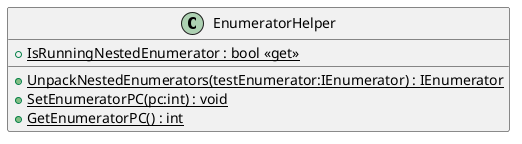 @startuml
class EnumeratorHelper {
    + {static} IsRunningNestedEnumerator : bool <<get>>
    + {static} UnpackNestedEnumerators(testEnumerator:IEnumerator) : IEnumerator
    + {static} SetEnumeratorPC(pc:int) : void
    + {static} GetEnumeratorPC() : int
}
@enduml

